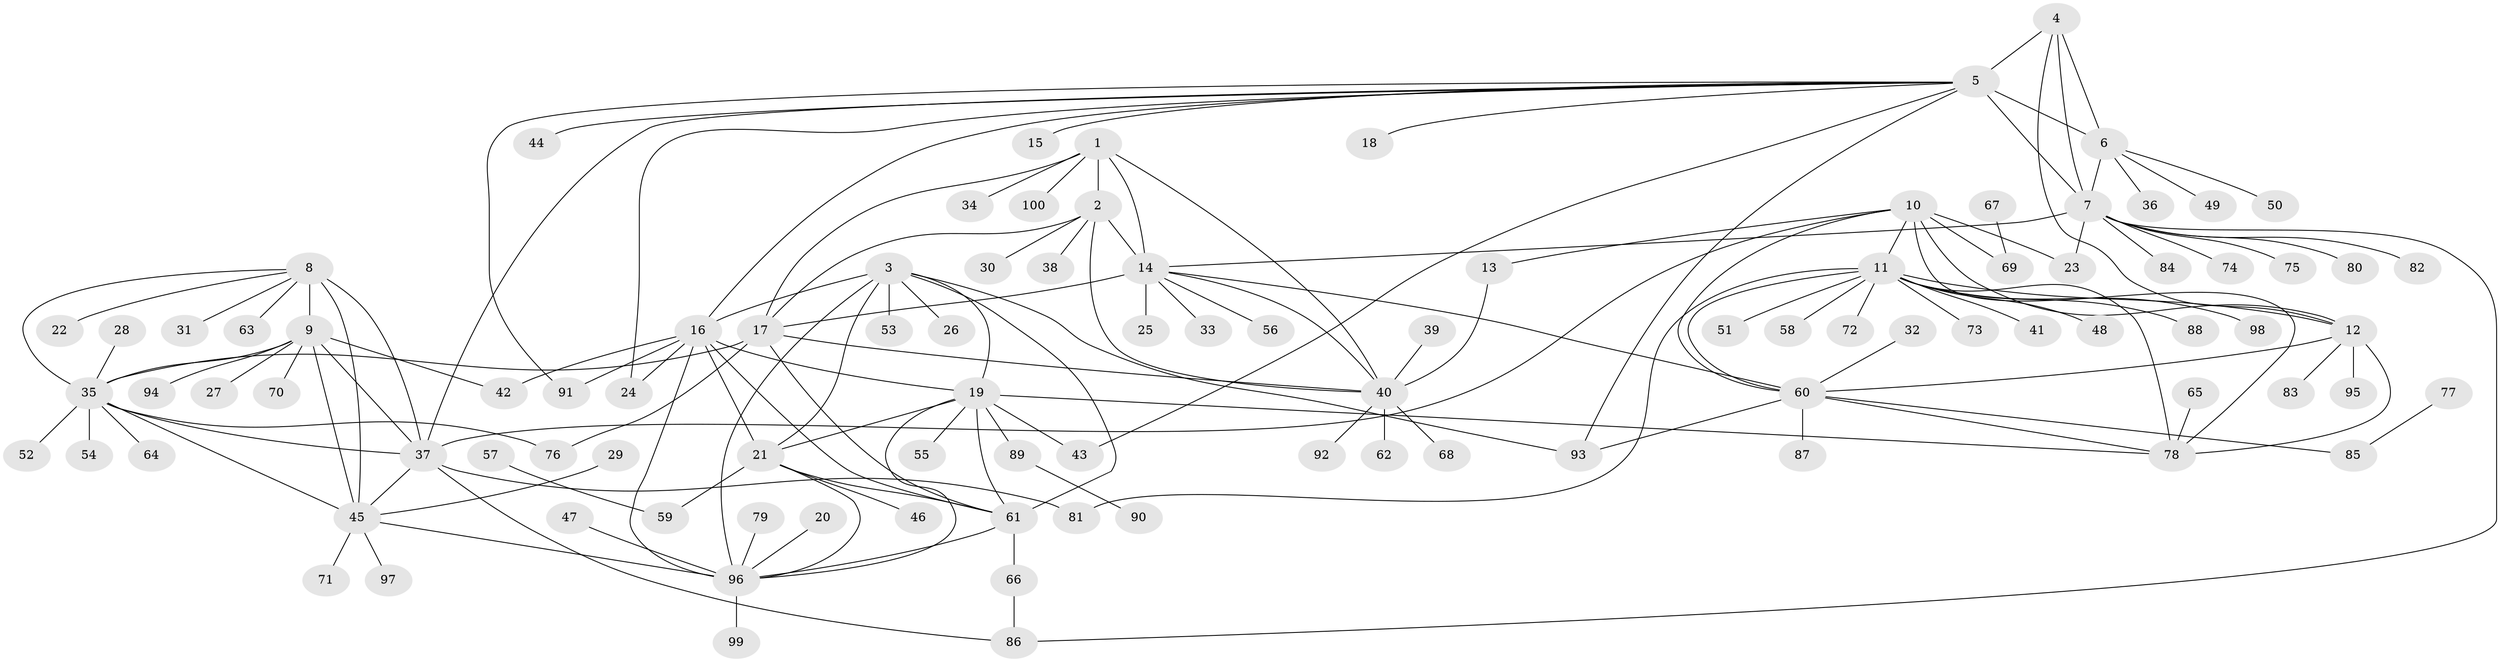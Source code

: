 // original degree distribution, {12: 0.035211267605633804, 8: 0.028169014084507043, 6: 0.014084507042253521, 7: 0.04929577464788732, 10: 0.035211267605633804, 11: 0.035211267605633804, 9: 0.04225352112676056, 13: 0.007042253521126761, 2: 0.13380281690140844, 1: 0.5633802816901409, 3: 0.04929577464788732, 4: 0.007042253521126761}
// Generated by graph-tools (version 1.1) at 2025/37/03/04/25 23:37:48]
// undirected, 100 vertices, 148 edges
graph export_dot {
  node [color=gray90,style=filled];
  1;
  2;
  3;
  4;
  5;
  6;
  7;
  8;
  9;
  10;
  11;
  12;
  13;
  14;
  15;
  16;
  17;
  18;
  19;
  20;
  21;
  22;
  23;
  24;
  25;
  26;
  27;
  28;
  29;
  30;
  31;
  32;
  33;
  34;
  35;
  36;
  37;
  38;
  39;
  40;
  41;
  42;
  43;
  44;
  45;
  46;
  47;
  48;
  49;
  50;
  51;
  52;
  53;
  54;
  55;
  56;
  57;
  58;
  59;
  60;
  61;
  62;
  63;
  64;
  65;
  66;
  67;
  68;
  69;
  70;
  71;
  72;
  73;
  74;
  75;
  76;
  77;
  78;
  79;
  80;
  81;
  82;
  83;
  84;
  85;
  86;
  87;
  88;
  89;
  90;
  91;
  92;
  93;
  94;
  95;
  96;
  97;
  98;
  99;
  100;
  1 -- 2 [weight=4.0];
  1 -- 14 [weight=2.0];
  1 -- 17 [weight=2.0];
  1 -- 34 [weight=1.0];
  1 -- 40 [weight=2.0];
  1 -- 100 [weight=1.0];
  2 -- 14 [weight=2.0];
  2 -- 17 [weight=2.0];
  2 -- 30 [weight=1.0];
  2 -- 38 [weight=1.0];
  2 -- 40 [weight=2.0];
  3 -- 16 [weight=2.0];
  3 -- 19 [weight=2.0];
  3 -- 21 [weight=2.0];
  3 -- 26 [weight=1.0];
  3 -- 53 [weight=1.0];
  3 -- 61 [weight=2.0];
  3 -- 93 [weight=1.0];
  3 -- 96 [weight=2.0];
  4 -- 5 [weight=2.0];
  4 -- 6 [weight=2.0];
  4 -- 7 [weight=2.0];
  4 -- 12 [weight=1.0];
  5 -- 6 [weight=4.0];
  5 -- 7 [weight=4.0];
  5 -- 15 [weight=1.0];
  5 -- 16 [weight=1.0];
  5 -- 18 [weight=1.0];
  5 -- 24 [weight=1.0];
  5 -- 37 [weight=1.0];
  5 -- 43 [weight=1.0];
  5 -- 44 [weight=1.0];
  5 -- 91 [weight=1.0];
  5 -- 93 [weight=1.0];
  6 -- 7 [weight=4.0];
  6 -- 36 [weight=1.0];
  6 -- 49 [weight=1.0];
  6 -- 50 [weight=1.0];
  7 -- 14 [weight=1.0];
  7 -- 23 [weight=1.0];
  7 -- 74 [weight=1.0];
  7 -- 75 [weight=1.0];
  7 -- 80 [weight=1.0];
  7 -- 82 [weight=1.0];
  7 -- 84 [weight=1.0];
  7 -- 86 [weight=1.0];
  8 -- 9 [weight=4.0];
  8 -- 22 [weight=1.0];
  8 -- 31 [weight=1.0];
  8 -- 35 [weight=2.0];
  8 -- 37 [weight=2.0];
  8 -- 45 [weight=2.0];
  8 -- 63 [weight=1.0];
  9 -- 27 [weight=1.0];
  9 -- 35 [weight=2.0];
  9 -- 37 [weight=2.0];
  9 -- 42 [weight=1.0];
  9 -- 45 [weight=2.0];
  9 -- 70 [weight=1.0];
  9 -- 94 [weight=1.0];
  10 -- 11 [weight=2.0];
  10 -- 12 [weight=2.0];
  10 -- 13 [weight=1.0];
  10 -- 23 [weight=1.0];
  10 -- 37 [weight=1.0];
  10 -- 60 [weight=1.0];
  10 -- 69 [weight=1.0];
  10 -- 78 [weight=1.0];
  11 -- 12 [weight=4.0];
  11 -- 41 [weight=1.0];
  11 -- 48 [weight=1.0];
  11 -- 51 [weight=1.0];
  11 -- 58 [weight=1.0];
  11 -- 60 [weight=2.0];
  11 -- 72 [weight=1.0];
  11 -- 73 [weight=1.0];
  11 -- 78 [weight=2.0];
  11 -- 81 [weight=1.0];
  11 -- 88 [weight=1.0];
  11 -- 98 [weight=1.0];
  12 -- 60 [weight=2.0];
  12 -- 78 [weight=2.0];
  12 -- 83 [weight=1.0];
  12 -- 95 [weight=1.0];
  13 -- 40 [weight=1.0];
  14 -- 17 [weight=1.0];
  14 -- 25 [weight=1.0];
  14 -- 33 [weight=1.0];
  14 -- 40 [weight=1.0];
  14 -- 56 [weight=1.0];
  14 -- 60 [weight=1.0];
  16 -- 19 [weight=1.0];
  16 -- 21 [weight=1.0];
  16 -- 24 [weight=1.0];
  16 -- 42 [weight=1.0];
  16 -- 61 [weight=1.0];
  16 -- 91 [weight=1.0];
  16 -- 96 [weight=1.0];
  17 -- 35 [weight=1.0];
  17 -- 40 [weight=1.0];
  17 -- 61 [weight=1.0];
  17 -- 76 [weight=1.0];
  19 -- 21 [weight=1.0];
  19 -- 43 [weight=1.0];
  19 -- 55 [weight=1.0];
  19 -- 61 [weight=1.0];
  19 -- 78 [weight=1.0];
  19 -- 89 [weight=1.0];
  19 -- 96 [weight=1.0];
  20 -- 96 [weight=1.0];
  21 -- 46 [weight=1.0];
  21 -- 59 [weight=1.0];
  21 -- 61 [weight=1.0];
  21 -- 96 [weight=1.0];
  28 -- 35 [weight=1.0];
  29 -- 45 [weight=1.0];
  32 -- 60 [weight=1.0];
  35 -- 37 [weight=1.0];
  35 -- 45 [weight=1.0];
  35 -- 52 [weight=1.0];
  35 -- 54 [weight=1.0];
  35 -- 64 [weight=1.0];
  35 -- 76 [weight=1.0];
  37 -- 45 [weight=1.0];
  37 -- 81 [weight=1.0];
  37 -- 86 [weight=1.0];
  39 -- 40 [weight=1.0];
  40 -- 62 [weight=1.0];
  40 -- 68 [weight=1.0];
  40 -- 92 [weight=1.0];
  45 -- 71 [weight=1.0];
  45 -- 96 [weight=1.0];
  45 -- 97 [weight=1.0];
  47 -- 96 [weight=1.0];
  57 -- 59 [weight=1.0];
  60 -- 78 [weight=1.0];
  60 -- 85 [weight=1.0];
  60 -- 87 [weight=1.0];
  60 -- 93 [weight=1.0];
  61 -- 66 [weight=1.0];
  61 -- 96 [weight=1.0];
  65 -- 78 [weight=1.0];
  66 -- 86 [weight=1.0];
  67 -- 69 [weight=1.0];
  77 -- 85 [weight=1.0];
  79 -- 96 [weight=1.0];
  89 -- 90 [weight=1.0];
  96 -- 99 [weight=1.0];
}

